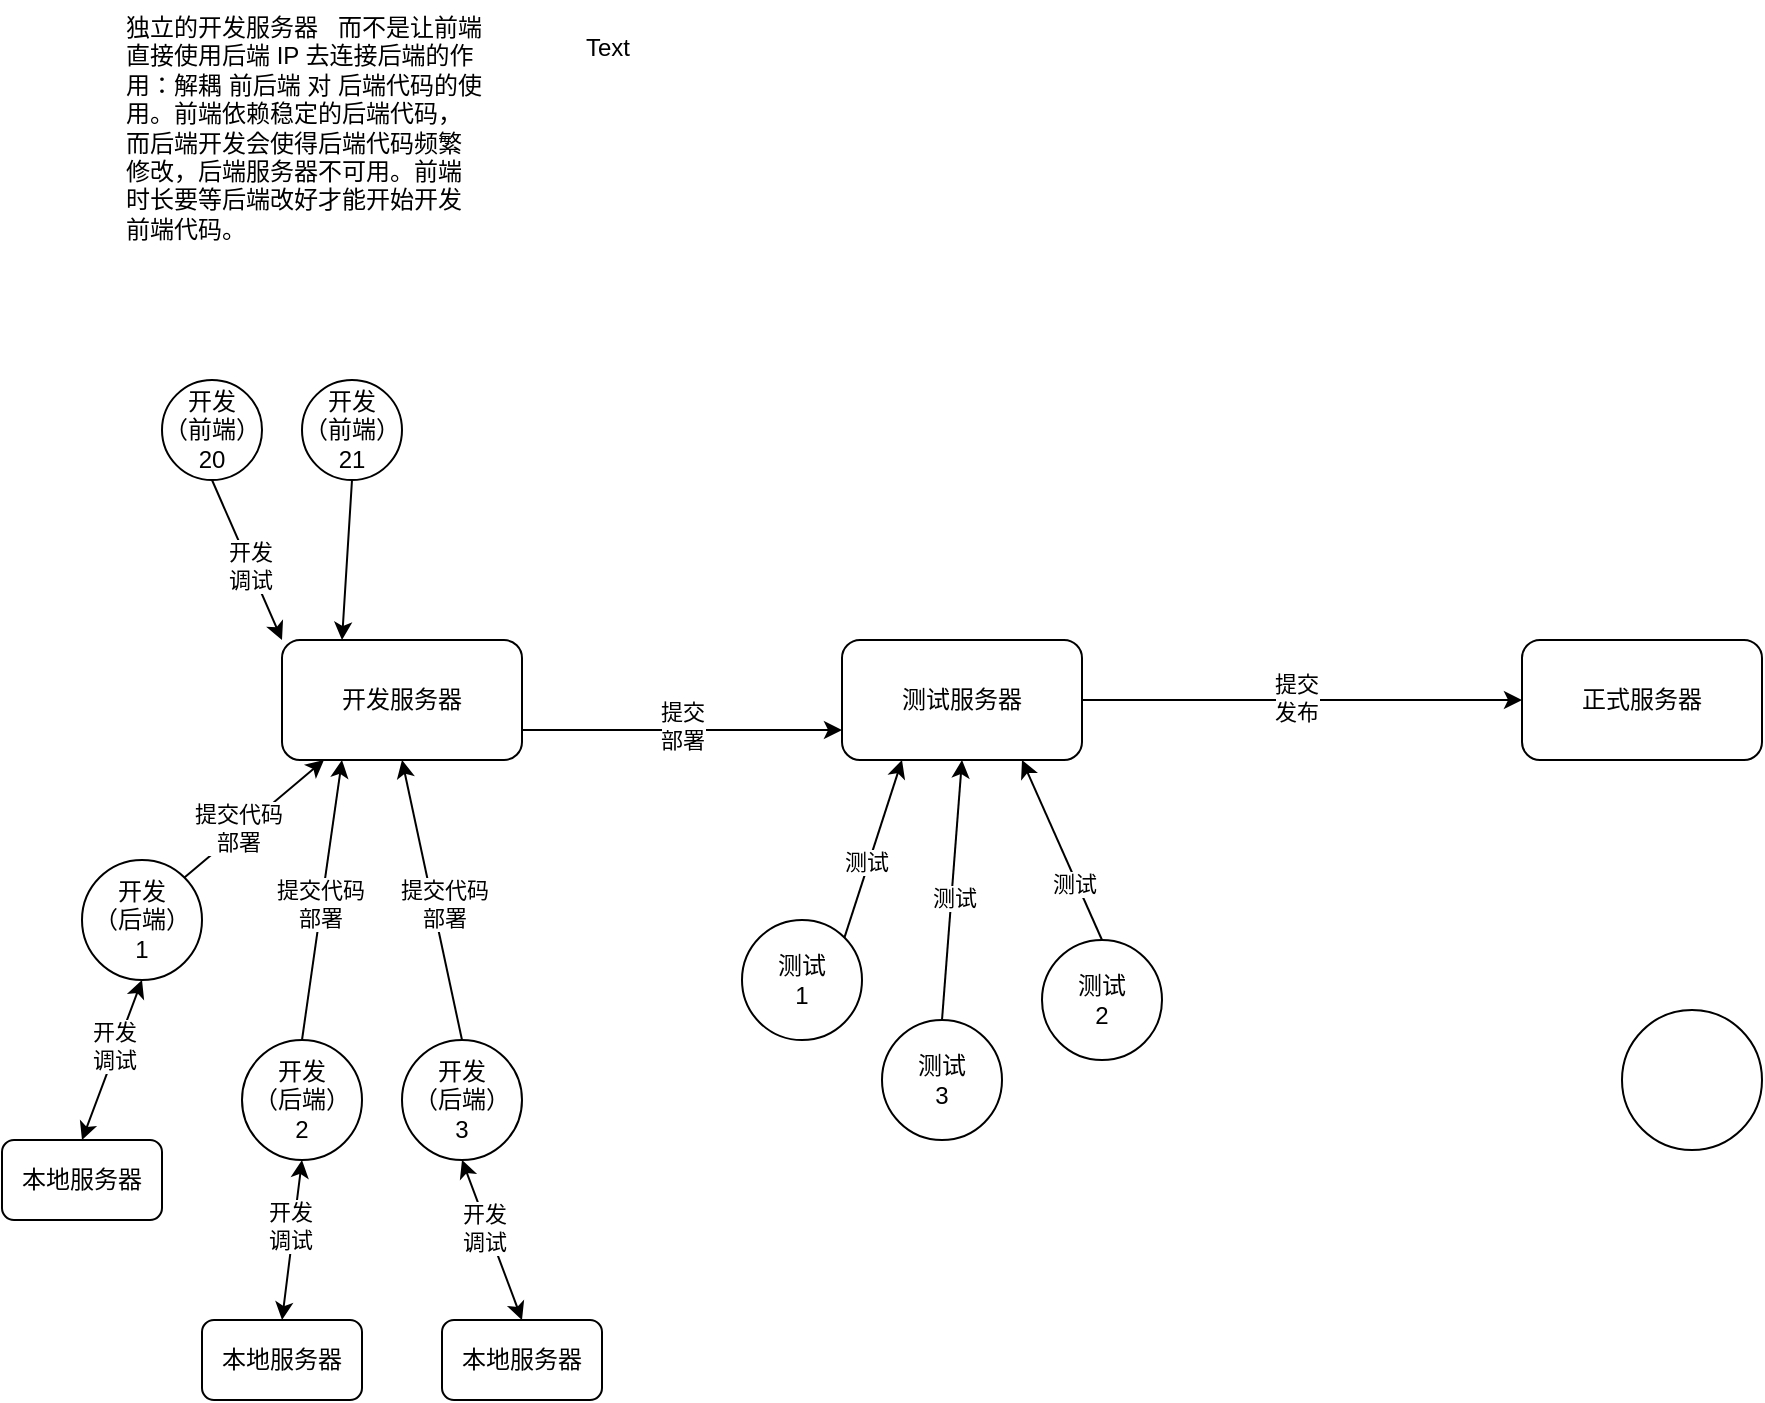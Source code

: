 <mxfile version="24.1.0" type="device">
  <diagram id="C5RBs43oDa-KdzZeNtuy" name="Page-1">
    <mxGraphModel dx="1098" dy="820" grid="1" gridSize="10" guides="1" tooltips="1" connect="1" arrows="1" fold="1" page="1" pageScale="1" pageWidth="827" pageHeight="1169" math="0" shadow="0">
      <root>
        <mxCell id="WIyWlLk6GJQsqaUBKTNV-0" />
        <mxCell id="WIyWlLk6GJQsqaUBKTNV-1" parent="WIyWlLk6GJQsqaUBKTNV-0" />
        <mxCell id="9tRQ071nQhZv1-RSwMeE-0" value="开发服务器" style="rounded=1;whiteSpace=wrap;html=1;" vertex="1" parent="WIyWlLk6GJQsqaUBKTNV-1">
          <mxGeometry x="160" y="340" width="120" height="60" as="geometry" />
        </mxCell>
        <mxCell id="9tRQ071nQhZv1-RSwMeE-1" value="测试服务器" style="rounded=1;whiteSpace=wrap;html=1;" vertex="1" parent="WIyWlLk6GJQsqaUBKTNV-1">
          <mxGeometry x="440" y="340" width="120" height="60" as="geometry" />
        </mxCell>
        <mxCell id="9tRQ071nQhZv1-RSwMeE-2" value="正式服务器" style="rounded=1;whiteSpace=wrap;html=1;" vertex="1" parent="WIyWlLk6GJQsqaUBKTNV-1">
          <mxGeometry x="780" y="340" width="120" height="60" as="geometry" />
        </mxCell>
        <mxCell id="9tRQ071nQhZv1-RSwMeE-6" value="开发&lt;div&gt;（后端）&lt;/div&gt;&lt;div&gt;1&lt;/div&gt;" style="ellipse;whiteSpace=wrap;html=1;aspect=fixed;" vertex="1" parent="WIyWlLk6GJQsqaUBKTNV-1">
          <mxGeometry x="60" y="450" width="60" height="60" as="geometry" />
        </mxCell>
        <mxCell id="9tRQ071nQhZv1-RSwMeE-7" value="开发&lt;div&gt;（后端）&lt;/div&gt;&lt;div&gt;2&lt;/div&gt;" style="ellipse;whiteSpace=wrap;html=1;aspect=fixed;" vertex="1" parent="WIyWlLk6GJQsqaUBKTNV-1">
          <mxGeometry x="140" y="540" width="60" height="60" as="geometry" />
        </mxCell>
        <mxCell id="9tRQ071nQhZv1-RSwMeE-8" value="开发&lt;div&gt;（后端）&lt;/div&gt;&lt;div&gt;3&lt;/div&gt;" style="ellipse;whiteSpace=wrap;html=1;aspect=fixed;" vertex="1" parent="WIyWlLk6GJQsqaUBKTNV-1">
          <mxGeometry x="220" y="540" width="60" height="60" as="geometry" />
        </mxCell>
        <mxCell id="9tRQ071nQhZv1-RSwMeE-9" value="" style="endArrow=classic;html=1;rounded=0;entryX=0.175;entryY=1;entryDx=0;entryDy=0;entryPerimeter=0;exitX=1;exitY=0;exitDx=0;exitDy=0;" edge="1" parent="WIyWlLk6GJQsqaUBKTNV-1" source="9tRQ071nQhZv1-RSwMeE-6" target="9tRQ071nQhZv1-RSwMeE-0">
          <mxGeometry width="50" height="50" relative="1" as="geometry">
            <mxPoint x="180" y="490" as="sourcePoint" />
            <mxPoint x="230" y="440" as="targetPoint" />
          </mxGeometry>
        </mxCell>
        <mxCell id="9tRQ071nQhZv1-RSwMeE-12" value="提交代码&lt;div&gt;部署&lt;/div&gt;" style="edgeLabel;html=1;align=center;verticalAlign=middle;resizable=0;points=[];" vertex="1" connectable="0" parent="9tRQ071nQhZv1-RSwMeE-9">
          <mxGeometry x="-0.189" y="2" relative="1" as="geometry">
            <mxPoint as="offset" />
          </mxGeometry>
        </mxCell>
        <mxCell id="9tRQ071nQhZv1-RSwMeE-10" value="" style="endArrow=classic;html=1;rounded=0;entryX=0.25;entryY=1;entryDx=0;entryDy=0;exitX=0.5;exitY=0;exitDx=0;exitDy=0;" edge="1" parent="WIyWlLk6GJQsqaUBKTNV-1" source="9tRQ071nQhZv1-RSwMeE-7" target="9tRQ071nQhZv1-RSwMeE-0">
          <mxGeometry width="50" height="50" relative="1" as="geometry">
            <mxPoint x="230" y="500" as="sourcePoint" />
            <mxPoint x="280" y="450" as="targetPoint" />
          </mxGeometry>
        </mxCell>
        <mxCell id="9tRQ071nQhZv1-RSwMeE-14" value="提交代码&lt;div&gt;部署&lt;/div&gt;" style="edgeLabel;html=1;align=center;verticalAlign=middle;resizable=0;points=[];" vertex="1" connectable="0" parent="9tRQ071nQhZv1-RSwMeE-10">
          <mxGeometry x="-0.03" y="1" relative="1" as="geometry">
            <mxPoint as="offset" />
          </mxGeometry>
        </mxCell>
        <mxCell id="9tRQ071nQhZv1-RSwMeE-11" value="" style="endArrow=classic;html=1;rounded=0;entryX=0.5;entryY=1;entryDx=0;entryDy=0;exitX=0.5;exitY=0;exitDx=0;exitDy=0;" edge="1" parent="WIyWlLk6GJQsqaUBKTNV-1" source="9tRQ071nQhZv1-RSwMeE-8" target="9tRQ071nQhZv1-RSwMeE-0">
          <mxGeometry width="50" height="50" relative="1" as="geometry">
            <mxPoint x="330" y="540" as="sourcePoint" />
            <mxPoint x="380" y="490" as="targetPoint" />
          </mxGeometry>
        </mxCell>
        <mxCell id="9tRQ071nQhZv1-RSwMeE-15" value="提交代码&lt;div&gt;部署&lt;/div&gt;" style="edgeLabel;html=1;align=center;verticalAlign=middle;resizable=0;points=[];" vertex="1" connectable="0" parent="9tRQ071nQhZv1-RSwMeE-11">
          <mxGeometry x="-0.042" y="-4" relative="1" as="geometry">
            <mxPoint x="1" as="offset" />
          </mxGeometry>
        </mxCell>
        <mxCell id="9tRQ071nQhZv1-RSwMeE-13" value="开发&lt;div&gt;（前端）&lt;/div&gt;&lt;div&gt;20&lt;/div&gt;" style="ellipse;whiteSpace=wrap;html=1;aspect=fixed;" vertex="1" parent="WIyWlLk6GJQsqaUBKTNV-1">
          <mxGeometry x="100" y="210" width="50" height="50" as="geometry" />
        </mxCell>
        <mxCell id="9tRQ071nQhZv1-RSwMeE-17" value="" style="endArrow=classic;html=1;rounded=0;exitX=0.5;exitY=1;exitDx=0;exitDy=0;entryX=0;entryY=0;entryDx=0;entryDy=0;" edge="1" parent="WIyWlLk6GJQsqaUBKTNV-1" source="9tRQ071nQhZv1-RSwMeE-13" target="9tRQ071nQhZv1-RSwMeE-0">
          <mxGeometry width="50" height="50" relative="1" as="geometry">
            <mxPoint x="260" y="260" as="sourcePoint" />
            <mxPoint x="310" y="210" as="targetPoint" />
          </mxGeometry>
        </mxCell>
        <mxCell id="9tRQ071nQhZv1-RSwMeE-18" value="开发&lt;div&gt;调试&lt;/div&gt;" style="edgeLabel;html=1;align=center;verticalAlign=middle;resizable=0;points=[];" vertex="1" connectable="0" parent="9tRQ071nQhZv1-RSwMeE-17">
          <mxGeometry x="0.077" relative="1" as="geometry">
            <mxPoint as="offset" />
          </mxGeometry>
        </mxCell>
        <mxCell id="9tRQ071nQhZv1-RSwMeE-19" value="开发&lt;div&gt;（前端）&lt;/div&gt;&lt;div&gt;21&lt;/div&gt;" style="ellipse;whiteSpace=wrap;html=1;aspect=fixed;" vertex="1" parent="WIyWlLk6GJQsqaUBKTNV-1">
          <mxGeometry x="170" y="210" width="50" height="50" as="geometry" />
        </mxCell>
        <mxCell id="9tRQ071nQhZv1-RSwMeE-20" value="" style="endArrow=classic;html=1;rounded=0;exitX=0.5;exitY=1;exitDx=0;exitDy=0;entryX=0.25;entryY=0;entryDx=0;entryDy=0;" edge="1" parent="WIyWlLk6GJQsqaUBKTNV-1" source="9tRQ071nQhZv1-RSwMeE-19" target="9tRQ071nQhZv1-RSwMeE-0">
          <mxGeometry width="50" height="50" relative="1" as="geometry">
            <mxPoint x="310" y="310" as="sourcePoint" />
            <mxPoint x="360" y="260" as="targetPoint" />
          </mxGeometry>
        </mxCell>
        <mxCell id="9tRQ071nQhZv1-RSwMeE-21" value="" style="endArrow=classic;html=1;rounded=0;exitX=1;exitY=0.75;exitDx=0;exitDy=0;entryX=0;entryY=0.75;entryDx=0;entryDy=0;" edge="1" parent="WIyWlLk6GJQsqaUBKTNV-1" source="9tRQ071nQhZv1-RSwMeE-0" target="9tRQ071nQhZv1-RSwMeE-1">
          <mxGeometry width="50" height="50" relative="1" as="geometry">
            <mxPoint x="380" y="490" as="sourcePoint" />
            <mxPoint x="430" y="440" as="targetPoint" />
          </mxGeometry>
        </mxCell>
        <mxCell id="9tRQ071nQhZv1-RSwMeE-22" value="提交&lt;div&gt;部署&lt;/div&gt;" style="edgeLabel;html=1;align=center;verticalAlign=middle;resizable=0;points=[];" vertex="1" connectable="0" parent="9tRQ071nQhZv1-RSwMeE-21">
          <mxGeometry y="2" relative="1" as="geometry">
            <mxPoint as="offset" />
          </mxGeometry>
        </mxCell>
        <mxCell id="9tRQ071nQhZv1-RSwMeE-23" value="测试&lt;div&gt;1&lt;/div&gt;" style="ellipse;whiteSpace=wrap;html=1;aspect=fixed;" vertex="1" parent="WIyWlLk6GJQsqaUBKTNV-1">
          <mxGeometry x="390" y="480" width="60" height="60" as="geometry" />
        </mxCell>
        <mxCell id="9tRQ071nQhZv1-RSwMeE-24" value="测试&lt;div&gt;3&lt;/div&gt;" style="ellipse;whiteSpace=wrap;html=1;aspect=fixed;" vertex="1" parent="WIyWlLk6GJQsqaUBKTNV-1">
          <mxGeometry x="460" y="530" width="60" height="60" as="geometry" />
        </mxCell>
        <mxCell id="9tRQ071nQhZv1-RSwMeE-25" value="测试&lt;div&gt;2&lt;/div&gt;" style="ellipse;whiteSpace=wrap;html=1;aspect=fixed;" vertex="1" parent="WIyWlLk6GJQsqaUBKTNV-1">
          <mxGeometry x="540" y="490" width="60" height="60" as="geometry" />
        </mxCell>
        <mxCell id="9tRQ071nQhZv1-RSwMeE-26" value="" style="endArrow=classic;html=1;rounded=0;entryX=0.25;entryY=1;entryDx=0;entryDy=0;exitX=1;exitY=0;exitDx=0;exitDy=0;" edge="1" parent="WIyWlLk6GJQsqaUBKTNV-1" source="9tRQ071nQhZv1-RSwMeE-23" target="9tRQ071nQhZv1-RSwMeE-1">
          <mxGeometry width="50" height="50" relative="1" as="geometry">
            <mxPoint x="480" y="500" as="sourcePoint" />
            <mxPoint x="530" y="450" as="targetPoint" />
          </mxGeometry>
        </mxCell>
        <mxCell id="9tRQ071nQhZv1-RSwMeE-31" value="测试" style="edgeLabel;html=1;align=center;verticalAlign=middle;resizable=0;points=[];" vertex="1" connectable="0" parent="9tRQ071nQhZv1-RSwMeE-26">
          <mxGeometry x="-0.165" y="2" relative="1" as="geometry">
            <mxPoint as="offset" />
          </mxGeometry>
        </mxCell>
        <mxCell id="9tRQ071nQhZv1-RSwMeE-27" value="" style="endArrow=classic;html=1;rounded=0;entryX=0.5;entryY=1;entryDx=0;entryDy=0;exitX=0.5;exitY=0;exitDx=0;exitDy=0;" edge="1" parent="WIyWlLk6GJQsqaUBKTNV-1" source="9tRQ071nQhZv1-RSwMeE-24" target="9tRQ071nQhZv1-RSwMeE-1">
          <mxGeometry width="50" height="50" relative="1" as="geometry">
            <mxPoint x="510" y="490" as="sourcePoint" />
            <mxPoint x="560" y="440" as="targetPoint" />
          </mxGeometry>
        </mxCell>
        <mxCell id="9tRQ071nQhZv1-RSwMeE-32" value="测试" style="edgeLabel;html=1;align=center;verticalAlign=middle;resizable=0;points=[];" vertex="1" connectable="0" parent="9tRQ071nQhZv1-RSwMeE-27">
          <mxGeometry x="-0.06" y="-1" relative="1" as="geometry">
            <mxPoint as="offset" />
          </mxGeometry>
        </mxCell>
        <mxCell id="9tRQ071nQhZv1-RSwMeE-28" value="" style="endArrow=classic;html=1;rounded=0;entryX=0.75;entryY=1;entryDx=0;entryDy=0;exitX=0.5;exitY=0;exitDx=0;exitDy=0;" edge="1" parent="WIyWlLk6GJQsqaUBKTNV-1" source="9tRQ071nQhZv1-RSwMeE-25" target="9tRQ071nQhZv1-RSwMeE-1">
          <mxGeometry width="50" height="50" relative="1" as="geometry">
            <mxPoint x="610" y="490" as="sourcePoint" />
            <mxPoint x="660" y="440" as="targetPoint" />
          </mxGeometry>
        </mxCell>
        <mxCell id="9tRQ071nQhZv1-RSwMeE-33" value="测试" style="edgeLabel;html=1;align=center;verticalAlign=middle;resizable=0;points=[];" vertex="1" connectable="0" parent="9tRQ071nQhZv1-RSwMeE-28">
          <mxGeometry x="-0.357" y="2" relative="1" as="geometry">
            <mxPoint as="offset" />
          </mxGeometry>
        </mxCell>
        <mxCell id="9tRQ071nQhZv1-RSwMeE-29" value="" style="endArrow=classic;html=1;rounded=0;entryX=0;entryY=0.5;entryDx=0;entryDy=0;exitX=1;exitY=0.5;exitDx=0;exitDy=0;" edge="1" parent="WIyWlLk6GJQsqaUBKTNV-1" source="9tRQ071nQhZv1-RSwMeE-1" target="9tRQ071nQhZv1-RSwMeE-2">
          <mxGeometry width="50" height="50" relative="1" as="geometry">
            <mxPoint x="720" y="500" as="sourcePoint" />
            <mxPoint x="770" y="450" as="targetPoint" />
          </mxGeometry>
        </mxCell>
        <mxCell id="9tRQ071nQhZv1-RSwMeE-30" value="提交&lt;div&gt;发布&lt;/div&gt;" style="edgeLabel;html=1;align=center;verticalAlign=middle;resizable=0;points=[];" vertex="1" connectable="0" parent="9tRQ071nQhZv1-RSwMeE-29">
          <mxGeometry x="-0.027" y="1" relative="1" as="geometry">
            <mxPoint as="offset" />
          </mxGeometry>
        </mxCell>
        <mxCell id="9tRQ071nQhZv1-RSwMeE-34" value="本地服务器" style="rounded=1;whiteSpace=wrap;html=1;" vertex="1" parent="WIyWlLk6GJQsqaUBKTNV-1">
          <mxGeometry x="120" y="680" width="80" height="40" as="geometry" />
        </mxCell>
        <mxCell id="9tRQ071nQhZv1-RSwMeE-35" value="" style="endArrow=classic;startArrow=classic;html=1;rounded=0;entryX=0.5;entryY=1;entryDx=0;entryDy=0;exitX=0.5;exitY=0;exitDx=0;exitDy=0;" edge="1" parent="WIyWlLk6GJQsqaUBKTNV-1" source="9tRQ071nQhZv1-RSwMeE-34" target="9tRQ071nQhZv1-RSwMeE-7">
          <mxGeometry width="50" height="50" relative="1" as="geometry">
            <mxPoint x="80" y="660" as="sourcePoint" />
            <mxPoint x="130" y="610" as="targetPoint" />
          </mxGeometry>
        </mxCell>
        <mxCell id="9tRQ071nQhZv1-RSwMeE-36" value="&lt;div&gt;开发&lt;/div&gt;&lt;div&gt;调试&lt;/div&gt;" style="edgeLabel;html=1;align=center;verticalAlign=middle;resizable=0;points=[];" vertex="1" connectable="0" parent="9tRQ071nQhZv1-RSwMeE-35">
          <mxGeometry x="0.169" y="2" relative="1" as="geometry">
            <mxPoint as="offset" />
          </mxGeometry>
        </mxCell>
        <mxCell id="9tRQ071nQhZv1-RSwMeE-37" value="本地服务器" style="rounded=1;whiteSpace=wrap;html=1;" vertex="1" parent="WIyWlLk6GJQsqaUBKTNV-1">
          <mxGeometry x="240" y="680" width="80" height="40" as="geometry" />
        </mxCell>
        <mxCell id="9tRQ071nQhZv1-RSwMeE-39" value="" style="endArrow=classic;startArrow=classic;html=1;rounded=0;entryX=0.5;entryY=1;entryDx=0;entryDy=0;exitX=0.5;exitY=0;exitDx=0;exitDy=0;" edge="1" parent="WIyWlLk6GJQsqaUBKTNV-1" source="9tRQ071nQhZv1-RSwMeE-37" target="9tRQ071nQhZv1-RSwMeE-8">
          <mxGeometry width="50" height="50" relative="1" as="geometry">
            <mxPoint x="380" y="680" as="sourcePoint" />
            <mxPoint x="390" y="600" as="targetPoint" />
          </mxGeometry>
        </mxCell>
        <mxCell id="9tRQ071nQhZv1-RSwMeE-40" value="&lt;div&gt;开发&lt;/div&gt;&lt;div&gt;调试&lt;/div&gt;" style="edgeLabel;html=1;align=center;verticalAlign=middle;resizable=0;points=[];" vertex="1" connectable="0" parent="9tRQ071nQhZv1-RSwMeE-39">
          <mxGeometry x="0.169" y="2" relative="1" as="geometry">
            <mxPoint as="offset" />
          </mxGeometry>
        </mxCell>
        <mxCell id="9tRQ071nQhZv1-RSwMeE-41" value="本地服务器" style="rounded=1;whiteSpace=wrap;html=1;" vertex="1" parent="WIyWlLk6GJQsqaUBKTNV-1">
          <mxGeometry x="20" y="590" width="80" height="40" as="geometry" />
        </mxCell>
        <mxCell id="9tRQ071nQhZv1-RSwMeE-42" value="" style="endArrow=classic;startArrow=classic;html=1;rounded=0;entryX=0.5;entryY=1;entryDx=0;entryDy=0;exitX=0.5;exitY=0;exitDx=0;exitDy=0;" edge="1" parent="WIyWlLk6GJQsqaUBKTNV-1" source="9tRQ071nQhZv1-RSwMeE-41" target="9tRQ071nQhZv1-RSwMeE-6">
          <mxGeometry width="50" height="50" relative="1" as="geometry">
            <mxPoint x="60" y="580" as="sourcePoint" />
            <mxPoint x="68.787" y="510.003" as="targetPoint" />
          </mxGeometry>
        </mxCell>
        <mxCell id="9tRQ071nQhZv1-RSwMeE-43" value="&lt;div&gt;开发&lt;/div&gt;&lt;div&gt;调试&lt;/div&gt;" style="edgeLabel;html=1;align=center;verticalAlign=middle;resizable=0;points=[];" vertex="1" connectable="0" parent="9tRQ071nQhZv1-RSwMeE-42">
          <mxGeometry x="0.169" y="2" relative="1" as="geometry">
            <mxPoint as="offset" />
          </mxGeometry>
        </mxCell>
        <mxCell id="9tRQ071nQhZv1-RSwMeE-47" value="" style="ellipse;whiteSpace=wrap;html=1;aspect=fixed;" vertex="1" parent="WIyWlLk6GJQsqaUBKTNV-1">
          <mxGeometry x="830" y="525" width="70" height="70" as="geometry" />
        </mxCell>
        <mxCell id="9tRQ071nQhZv1-RSwMeE-49" value="独立的开发服务器&amp;nbsp; &amp;nbsp;而不是让前端直接使用后端 IP 去连接后端的作用：解耦 前后端 对 后端代码的使用。前端依赖稳定的后端代码，而后端开发会使得后端代码频繁修改，后端服务器不可用。前端时长要等后端改好才能开始开发前端代码。" style="text;html=1;whiteSpace=wrap;overflow=hidden;rounded=0;" vertex="1" parent="WIyWlLk6GJQsqaUBKTNV-1">
          <mxGeometry x="80" y="20" width="180" height="120" as="geometry" />
        </mxCell>
        <mxCell id="9tRQ071nQhZv1-RSwMeE-50" value="Text" style="text;html=1;align=left;verticalAlign=top;whiteSpace=wrap;rounded=0;" vertex="1" parent="WIyWlLk6GJQsqaUBKTNV-1">
          <mxGeometry x="310" y="30" width="180" height="120" as="geometry" />
        </mxCell>
      </root>
    </mxGraphModel>
  </diagram>
</mxfile>
